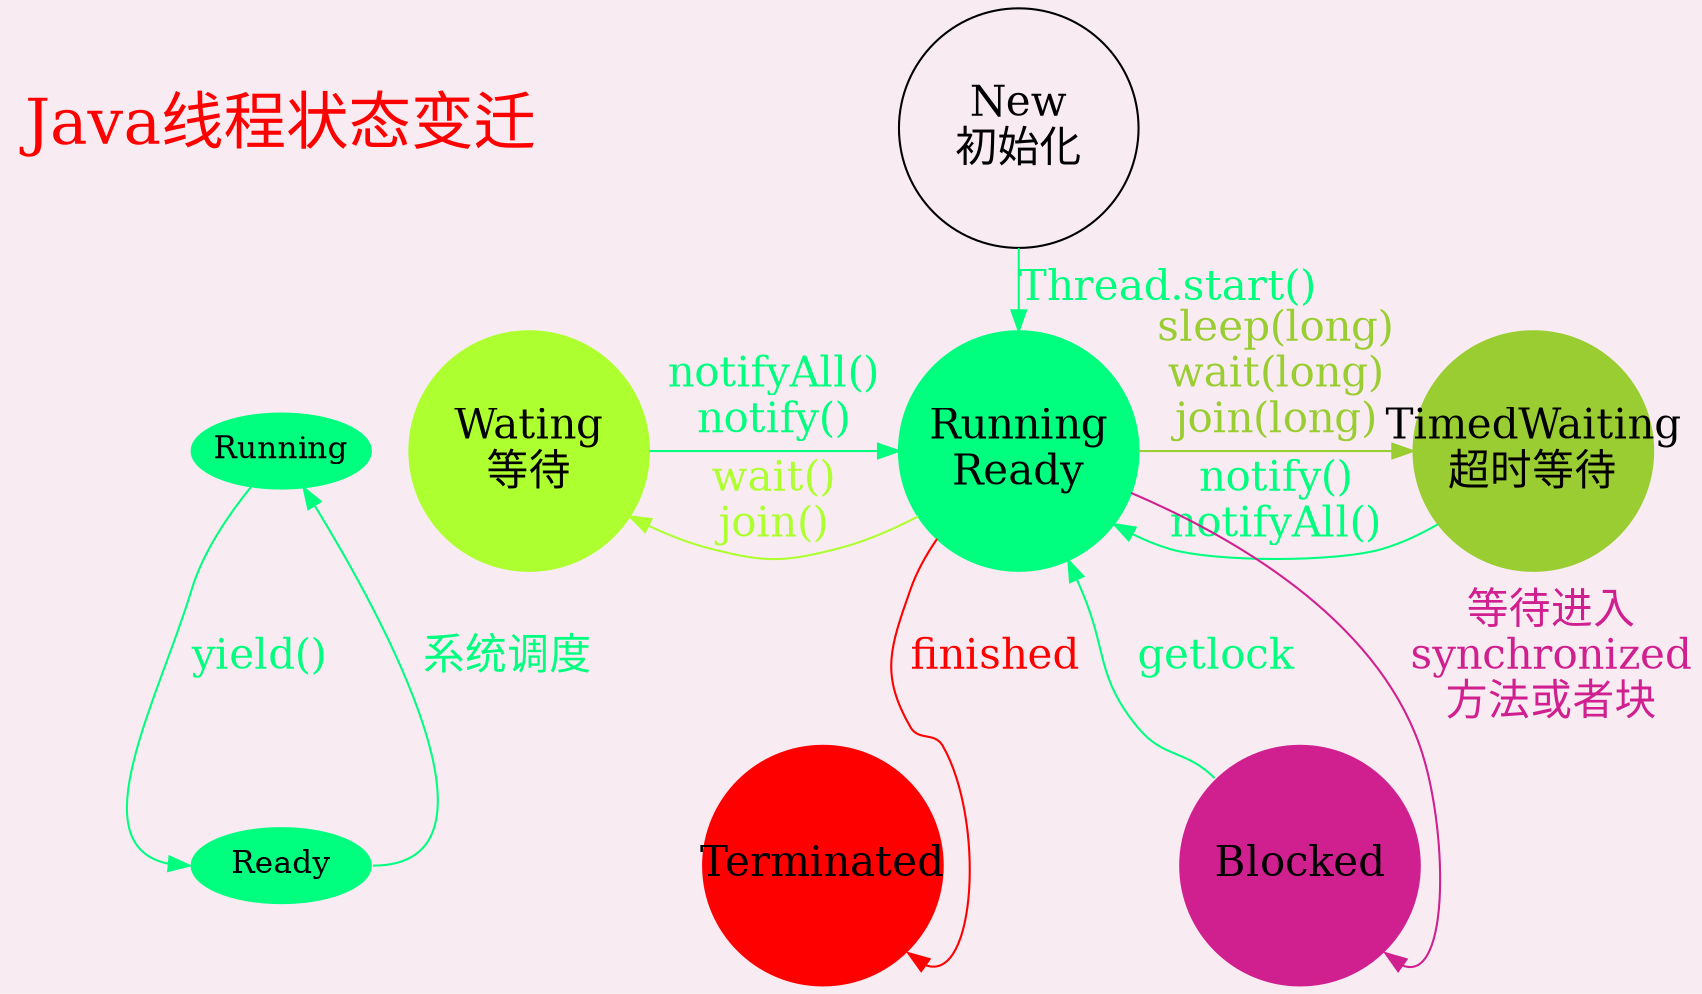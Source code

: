 digraph Thread {
  bgcolor="#f9ebf2"
  //compound = true


  Title[shape=plaintext,fontsize=30,label="Java线程状态变迁",fontcolor="red"]


  {
    ranksep = 1.5
    nodesep = 1.5
    edge[fontsize=20]
    node[shape = circle,fixedsize="true",width=1.6,fontsize=20]
    style = invis;

    Run[label="Running",shape="",width =1.2,height=.5,fontsize=15,style=filled,color="springgreen"]
    Ready[label="Ready",shape="",width =1.2,height=0.5,fontsize=15,style=filled,color="springgreen"]
    //{rank = same;Run,Ready}
    Run -> Ready:w[label="yield()",color="springgreen",fontcolor="springgreen"]
    Run -> Ready:e[label="系统调度",dir=back,color="springgreen",fontcolor="springgreen"]

    New[label="New\n初始化"]
    Runnable[label="Running\nReady",style="filled",color="springgreen"]
    Waiting[label="Wating\n等待",style="filled",color="greenyellow"]
    TimedWaiting[label="TimedWaiting\n超时等待",style="filled",color="yellowgreen"]
    Blocked[label="Blocked",style="filled",color="violetred"]
    Terminated[label="Terminated",style="filled",color="red"]
    New -> Runnable[label="Thread.start()",color="springgreen",fontcolor="springgreen"]
    Waiting -> Runnable[label="notifyAll()\nnotify()",color="springgreen",fontcolor="springgreen"]
    Waiting -> Runnable[label="wait()\njoin()",color="red",color="greenyellow",dir="back",fontcolor="greenyellow"]
    Runnable -> TimedWaiting[label="sleep(long)\nwait(long)\njoin(long)",color="yellowgreen",fontcolor="yellowgreen"]
    Runnable -> TimedWaiting[label="notify()\nnotifyAll()",dir=back,color="springgreen",fontcolor="springgreen"]
    Runnable -> Terminated:se[label="finished",color="",color="red",fontcolor="red"]
    Runnable -> Blocked:se[label="等待进入\nsynchronized\n方法或者块",color="violetred",fontcolor="violetred"]
    Runnable -> Blocked:nw[label="getlock",color="springgreen",dir="back",fontcolor="springgreen"]
    TimedWaiting -> Blocked[style="invis"]
    Title -> Run[style="invis"]

    {rank=same;Runnable,Waiting,TimedWaiting}
    {rank=same;Blocked,Terminated}
    }


  }

